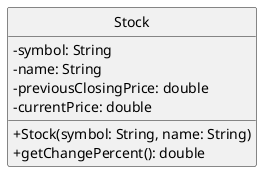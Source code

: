 @startuml 

skinparam classAttributeIconSize 0
hide circle

class Stock {
    -symbol: String
    -name: String
    -previousClosingPrice: double
    -currentPrice: double
    +Stock(symbol: String, name: String)
    +getChangePercent(): double
}

@enduml